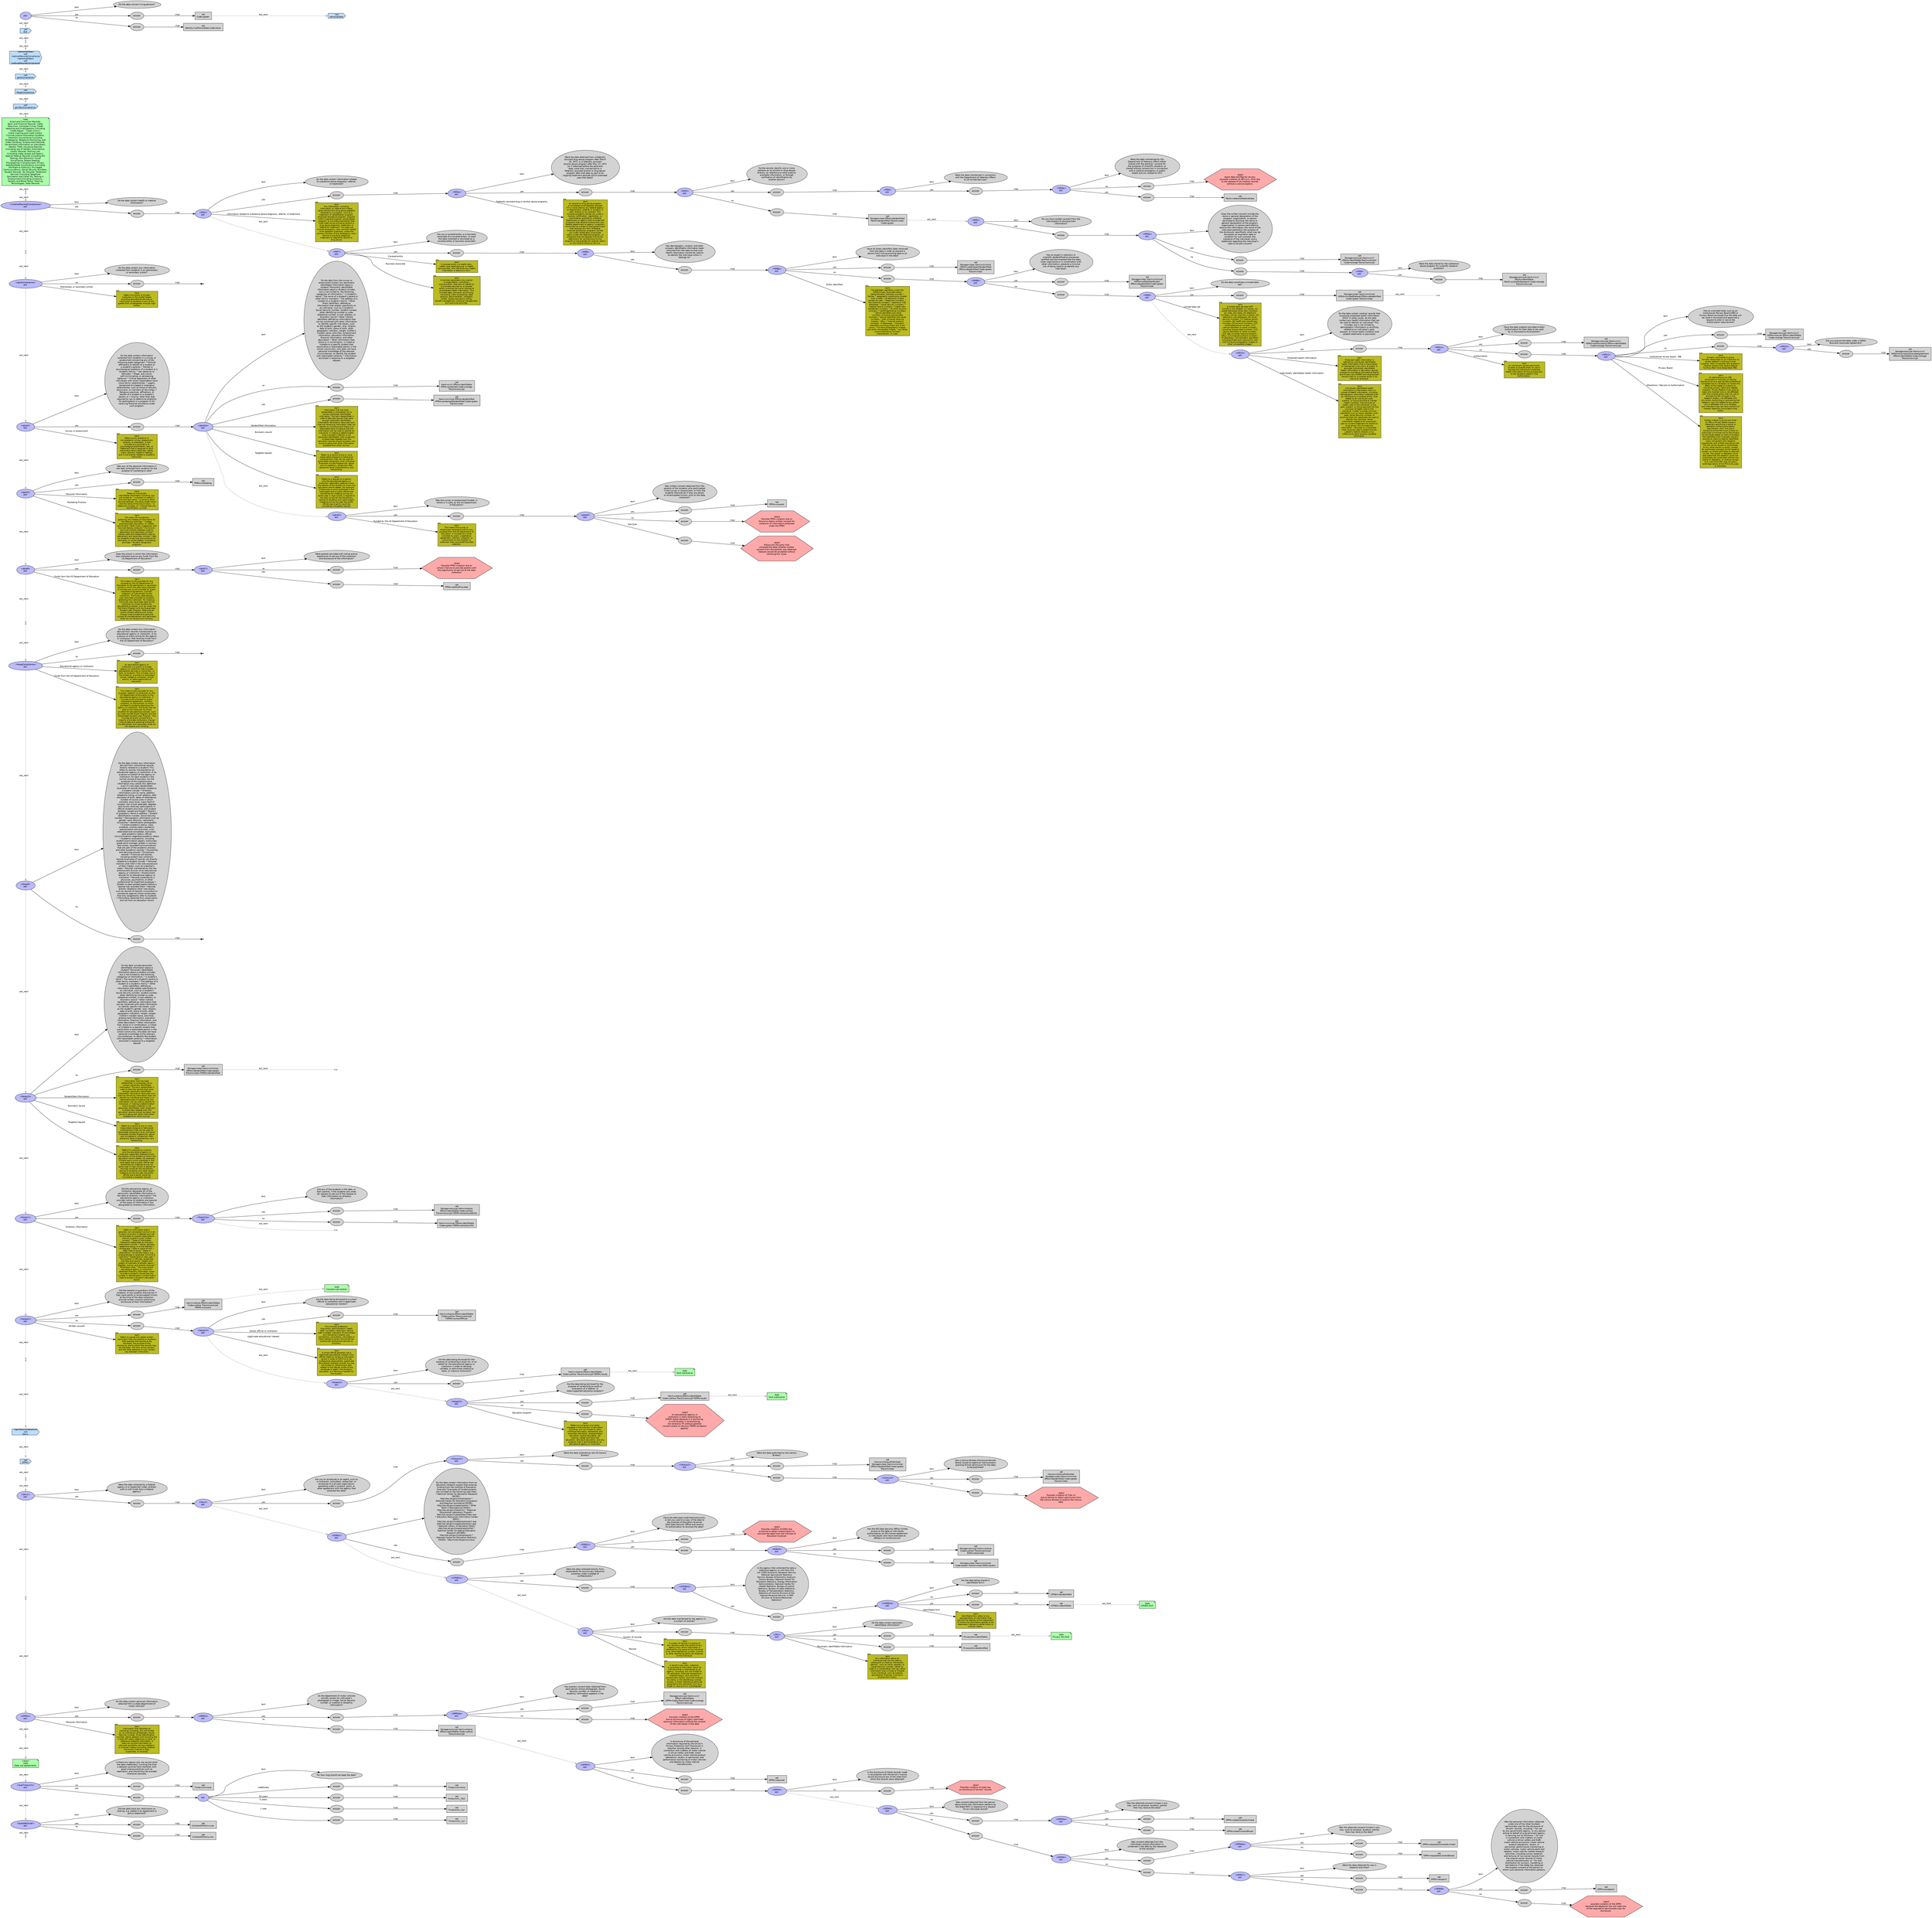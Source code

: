 digraph ParsedChart {
edge [fontname="Helvetica" fontsize="10"]
node [fillcolor="lightgray" style="filled" fontname="Helvetica" fontsize="10"]
rankdir=LR
_DLR_1[ fillcolor="#BBBBFF" label="ask " ]
_DLR_2[ label="Do the data concern living persons? " ]
_DLR_3[ label="answer " ]
_DLR_4[ shape="box" label="set\nCode=green " ]
_DLR_5[ fillcolor="#BBDDFF" shape="cds" label="call\npersonalData " ]
_DLR_6[ label="answer " ]
_DLR_7[ shape="box" label="set\nIdentity=noPersonData Code=blue " ]
_DLR_8[ fillcolor="#BBDDFF" shape="cds" label="call\ndua " ]
_DLR_9[ shape="point" label="end " ]
personalData[ fillcolor="#BBDDFF" shape="cds" label=">personalData<\ncall\nmedicalRecordsCompliance\n>personalData<\ncall\nmedicalRecordsCompliance " ]
_DLR_10[ fillcolor="#BBDDFF" shape="cds" label="call\nppraCompliance " ]
_DLR_11[ fillcolor="#BBDDFF" shape="cds" label="call\nferpaCompliance " ]
_DLR_12[ fillcolor="#BBDDFF" shape="cds" label="call\ngovRecsCompliance " ]
_DLR_13[ fillcolor="#AAFFAA" shape="note" label="todo\nArrest and Conviction Records, \nBank and Financial Records, Cable \nTelevision, Computer Crime, Credit \nreporting and Investigations [including \n'Credit Repair', 'Credit Clinics', \nCheck-Cashing and Credit Cards], \nCriminal Justice Information Systems, \nElectronic Surveillance [including \nWiretapping, Telephone Monitoring, and \nVideo Cameras], Employment Records, \nGovernment Information on Individuals, \nIdentity Theft, Insurance Records \n[including use of Genetic Information], \nLibrary Records, Mailing Lists \n[including Video rentals and Spam], \nSpecial Medical Records [including HIV \nTesting], Non-Electronic Visual \nSurveillance. Breast-Feeding, \nPolygraphing in Employment, Privacy \nStatutes/State Constitutions [including \nthe Right to Publicity], Privileged \nCommunications, Social Security Numbers, \nStudent Records, Tax Records, Telephone \nServices [including Telephone \nSolicitation and Caller ID], Testing in \nEmployment [including Urinalysis, \nGenetic and Blood Tests], Tracking \nTechnologies, Voter Records " ]
_DLR_14[ shape="point" label="end " ]
medicalRecordsCompliance[ fillcolor="#BBBBFF" label=">medicalRecordsCompliance<\nask " ]
_DLR_15[ label="Do the data contain health or medical \ninformation? " ]
_DLR_16[ label="answer " ]
MR2[ fillcolor="#BBBBFF" label=">MR2<\nask " ]
_DLR_17[ label="Do the data contain information related \nto substance abuse diagnosis, referral, \nor treatment? " ]
_DLR_18[ label="answer " ]
MR2a[ fillcolor="#BBBBFF" label=">MR2a<\nask " ]
_DLR_19[ label="Were the data obtained from a federally \nassisted drug abuse program after March \n20, 1972, or a federally assisted \nalcohol abuse program after May 13, 1974 \n[or if obtained before the pertinent \ndate, were they maintained by a \nfederally assisted alcohol or drug abuse \nprogram after that date as part of an \nongoing treatment episode which extended \npast that date]? " ]
_DLR_20[ label="answer " ]
MR3[ fillcolor="#BBBBFF" label=">MR3<\nask " ]
_DLR_21[ label="Do the records identify one or more \npatients as an alcohol or drug abuser \ndirectly, by reference to other publicly \navailable information, or through \nverification of identification by \nanother person? " ]
_DLR_22[ label="answer " ]
MR4[ fillcolor="#BBBBFF" label=">MR4<\nask " ]
_DLR_23[ label="Were the data maintained in connection \nwith the Department of Veterans Affairs \nor US Armed Services? " ]
_DLR_24[ label="answer " ]
MR4a[ fillcolor="#BBBBFF" label=">MR4a<\nask " ]
_DLR_25[ label="Were the data maintained by the \nDepartment of Veterans Affairs either \nshared with the patients' consent for \nthe purposes of scientific research, or \nshared without consent but in connection \nwith a medical emergency or public \nhealth activity related to HIV? " ]
_DLR_26[ label="answer " ]
_DLR_27[ fillcolor="#FFAAAA" shape="hexagon" label="reject\nreject data and flag for review; \npossible violation of 38 U.S.C. 4132 due \nto the release of VA medical records \nwithout a valid exception. " ]
_DLR_28[ label="answer " ]
_DLR_29[ shape="box" label="set\nPart2=veteransMedicalData " ]
_DLR_30[ label="answer " ]
_DLR_31[ shape="box" label="set\nStorage=clear Effort=deidentified \nPart2=deidentified Transit=clear \nCode=green " ]
MR5[ fillcolor="#BBBBFF" label=">MR5<\nask " ]
_DLR_32[ label="Do you have written consent from the \nindividual[s] to disclose their \ninformation? " ]
_DLR_33[ label="answer " ]
MR5a[ fillcolor="#BBBBFF" label=">MR5a<\nask " ]
_DLR_34[ label="Does the written consent include the \nname or general designation of the \nprogram, organization, or person \npermitted to disclose; the name or \ngeneral designation of the program, \norganization, or person permitted to \nreceive the information; the name of the \nindividual patient[s]; the purpose of \nthe disclosure; specifically what may be \ndisclosed; an expiration date or \ncondition for such consent; the \nsignature of the individual; and a \nstatement regarding the individual's \nright to revoke consent? " ]
_DLR_35[ label="answer " ]
_DLR_36[ shape="box" label="set\nStorage=encrypt Harm=civil \nEffort=identifiable Part2=consent \nCode=orange Transit=encrypt " ]
_DLR_37[ label="answer " ]
MR6[ fillcolor="#BBBBFF" label=">MR6<\nask " ]
_DLR_38[ label="Were the data shared by the substance \nabuse program for scientific research \npurposes? " ]
_DLR_39[ label="answer " ]
_DLR_40[ shape="box" label="set\nStorage=encrypt Harm=civil \nEffort=identifiable \nPart2=scientificResearch Code=orange \nTransit=encrypt " ]
_DLR_41[ fillcolor="#BBBB22" shape="tab" fontsize="9" label="term\nAn alcohol or drug abuse program \nis considered to be federally assisted \nif it is conducted by any federal agency \nor department, whether in whole or in \npart, directly or by contract. This \nincludes programs carried out under a \nlicense, certification, registration, or \nauthorization granted by a federal \ndepartment or agency. Also included are \nprograms that receive funding from any \nfederal department or agency, programs \nconducted by a state or local government \nthat receives any form of federal \nfinancial assistance, programs carried \nout under certification of provider \nstatus under the Medicare program, or \nprograms that are allowed income tax \ndeductions for contributions to the \nprogram or are granted tax exempt status \nby the Internal Revenue Service. " ]
_DLR_42[ fillcolor="#BBBB22" shape="tab" fontsize="9" label="term\nAny information, including \ninformation on referral and intake, \nabout alcohol and drug abuse patients \nobtained by a program, such as a \ntreatment or rehabilitation program, \nemployee assistance program, program \nwithin a general hospital, school-based \nprogram, or a private practitioner that \nholds itself out as providing alcohol or \ndrug abuse diagnosis, treatment, or \nreferral for treatment. This does not \ninclude emergency room services related \nto an apparent overdose, unless the \nprimary function of this emergency room \nservice is providing diagnosis, \ntreatment or referral for alcohol or \ndrug abuse. " ]
MR7[ fillcolor="#BBBBFF" label=">MR7<\nask " ]
_DLR_43[ label="Are you a covered entity or a business \nassociate of a covered entity, or were \nthe data collected or disclosed by a \ncovered entity or business associate? " ]
_DLR_44[ label="answer " ]
MR8[ fillcolor="#BBBBFF" label=">MR8<\nask " ]
_DLR_45[ label="Has demographic, contact, and other \nuniquely identifiable information been \nremoved from the data so that such \nhealth information cannot be used to \nre-identify the individual whom it \nbelongs to? " ]
_DLR_46[ label="answer " ]
MR8a[ fillcolor="#BBBBFF" label=">MR8a<\nask " ]
_DLR_47[ label="Have all direct identifiers been removed \nfrom the data in order to prevent a \nperson from linking existing data to an \nindividual in the data? " ]
_DLR_48[ label="answer " ]
_DLR_49[ shape="box" label="set\nStorage=clear Harm=minimal \nHIPAA=safeHarborDeidentified \nEffort=deidentified Code=green \nTransit=clear " ]
_DLR_50[ label="answer " ]
MR8b[ fillcolor="#BBBBFF" label=">MR8b<\nask " ]
_DLR_51[ label="Has an expert in statistics or \nscientific deidentification processes \ncertified and documented that the data, \nwhen used alone or in combination with \nother information, presents a minimal \nrisk of being used to re-identify any \nindividual? " ]
_DLR_52[ label="answer " ]
_DLR_53[ shape="box" label="set\nStorage=clear Harm=minimal \nHIPAA=safeHarborExpert \nEffort=deidentified Code=green \nTransit=clear " ]
_DLR_54[ label="answer " ]
MR9[ fillcolor="#BBBBFF" label=">MR9<\nask " ]
_DLR_55[ label="Do the data constitute a limited data \nset? " ]
_DLR_56[ label="answer " ]
_DLR_57[ shape="box" label="set\nStorage=clear Harm=minimal \nHIPAA=limitedDataset Effort=deidentified \nCode=green Transit=clear " ]
_DLR_58[ shape="point" label="end " ]
_DLR_59[ fillcolor="#BBBB22" shape="tab" fontsize="9" label="term\nA limited data set does NOT \ninclude in the dataset: [1] names, [2] \npostal addresses other than city/town, \nzip code, and state, [3] telephone \nnumbers, [4] fax machine numbers, [5] \nelectronic mail addresses, [6] social \nsecurity numbers, [7] medical record \nnumbers, [8] health plan beneficiary \nnumbers, [9] account numbers, [10] \ncertificate/license numbers, [11] \nvehicle identifiers or serial numbers, \nincluding license plate numbers, [12] \ndevice identifiers or serial numbers, \n[13] web universal resource locators - \nURLs, [14] internet protocol numbers - \nIP addresses, [15] biometric identifiers \nincluding finger and voice prints, and \n[16] full face photographic images or \nother comparable images. " ]
MR10[ fillcolor="#BBBBFF" label=">MR10<\nask " ]
_DLR_60[ label="Do the data contain medical records that \nconstitute protected health information \n[PHI]? In other words, do the data \ncontain any health information that can \nbe used to identify an individual? This \nincludes, but is not limited to, \ndemographic information or anything \nrelated to an individual's past, \npresent, or future health condition and \nrelated treatments or payments. " ]
_DLR_61[ label="answer " ]
MR11[ fillcolor="#BBBBFF" label=">MR11<\nask " ]
_DLR_62[ label="Have the data subjects provided written \nAuthorization for their data to be used \nby or disclosed to third-parties? " ]
_DLR_63[ label="answer " ]
_DLR_64[ shape="box" label="set\nStorage=encrypt Harm=civil \nHIPAA=authorization Effort=identifiable \nCode=orange Transit=encrypt " ]
_DLR_65[ label="answer " ]
MR12[ fillcolor="#BBBBFF" label=">MR12<\nask " ]
_DLR_66[ label="Has an oversight body such as an \nInstitutional Review Board [IRB] or \nPrivacy Board reviewed how the data will \nbe used or disclosed and approved a \nrequest to alter or waive the \nAuthorization requirement? " ]
_DLR_67[ label="answer " ]
_DLR_68[ shape="box" label="set\nStorage=encrypt Harm=civil \nHIPAA=waiver Effort=identifiable \nCode=orange Transit=encrypt " ]
_DLR_69[ label="answer " ]
MR13[ fillcolor="#BBBBFF" label=">MR13<\nask " ]
_DLR_70[ label="Did you acquire the data under a HIPAA \nBusiness Associate Agreement? " ]
_DLR_71[ label="answer " ]
_DLR_72[ shape="box" label="set\nStorage=encrypt Harm=civil \nHIPAA=businessAssociateAgreement \nEffort=identifiable Code=orange \nTransit=encrypt " ]
_DLR_73[ fillcolor="#BBBB22" shape="tab" fontsize="9" label="term\nA board, committee or group \nformally designated by an institution to \nreview research involving human \nsubjects. Most universities and academic \nmedical centers that receive federal \nfunding often have designated IRBs. " ]
_DLR_74[ fillcolor="#BBBB22" shape="tab" fontsize="9" label="term\nAn alternative to an IRB, \ncomprised of members of varying \nbackgrounds and appropriate professional \ncompetencies as necessary to review the \neffect of the research protocol on \nindividual privacy rights and related \ninterests. Privacy Boards must have at \nleast one member who is not affiliated \nwith the covered entity that will use or \ndisclose the PHI involved in the \nresearch project, not affiliated with \nany entity conducting or sponsoring the \nresearch, and not related to any person \nwho is affiliated with such entities, \nand members may not have conflicts of \ninterest regarding the projects they \nreview. " ]
_DLR_75[ fillcolor="#BBBB22" shape="tab" fontsize="9" label="term\nCertain criteria must be met when \nan IRB or Privacy Board issues a \nstatement approving a waiver or \nalteration to the Authorization \nrequirement. First, the use or \ndisclosure of the PHI must involve no \nmore than a minimal risk to the privacy \nof individuals based on plans to protect \nPHI identifiers from improper use and \ndisclosure, plans to destroy identifiers \nwhen convenient with research \nprocedures, and written assurance that \nPHI will not be reused or re-disclosed \nto any other person or entity, except \nfor authorized oversight of the research \nproject, or where permitted or required \nby law. The waiver or alteration must \nalso state that the research could not \npracticably be conducted without the \nwaiver or alteration, or without access \nto or use of the PHI, and include a \nbrief description of the PHI to be used \nor disclosed. " ]
_DLR_76[ fillcolor="#BBBB22" shape="tab" fontsize="9" label="term\nAn individual's signed permission \nto allow a covered entity to use or \ndisclose the individual's protected \nhealth information for the purpose and \nto the recipient stated in the \nAuthorization. " ]
_DLR_77[ fillcolor="#BBBB22" shape="tab" fontsize="9" label="term\nProtected health information is \ndefined as individually identifiable \nhealth information that is transmitted \nor maintained in any form of media. It \nexcludes individually identifiable \nhealth information in education records \ncovered by the Family Educational Rights \nand Privacy Act [FERPA] and employment \nrecords held by a covered entity in its \nrole as an employer. " ]
_DLR_78[ fillcolor="#BBBB22" shape="tab" fontsize="9" label="term\nIndividually identifiable health \ninformation is information that is a \nsubset of health information, including \ndemographic information collected from \nan individual by a covered entity, that \nrelates to an individual's past, \npresent, or future physical or mental \nhealth condition, the provision of \nhealth care to the individual, or the \npast, present, or future payment for the \nprovision of health care to the \nindividual. It often includes common \nidentifiers such as name, address, birth \ndate, Social Security number, or \nanything that can reasonably be used to \nidentify the individual. When \ninformation relates to an individual's \npast or current treatment for alcohol or \ndrug abuse, this includes any \ninformation - recorded or unrecorded - \nthat could be used to determine the \npatient's identity directly or by \nreference to other publicly available \ninformation. " ]
_DLR_79[ fillcolor="#BBBB22" shape="tab" fontsize="9" label="term\nThe eighteen identifiers under the \nHIPAA Privacy Rule safe harbor \ndeidentification standard include: * \nNames, * geographic subdivisions smaller \nthan a state, * all elements of date \nexcept for year, * telephone numbers, * \nfax machine numbers, * electronic mail \naddresses, * social security numbers, * \nmedical record numbers, * health plan \nbeneficiary numbers, * all other account \nnumbers, * certificate/license numbers, \n* vehicle identifiers and serial \nnumbers, including license plate \nnumbers, * device identifiers and serial \nnumbers, * web universal resource \nlocators - URLs, * internet protocol \nnumbers - IP addresses, * biometric \nidentifiers including finger and voice \nprints, * full face photographic images \nand other comparable images, * any other \nunique identifying number, \ncharacteristic, or code. " ]
_DLR_80[ fillcolor="#BBBB22" shape="tab" fontsize="9" label="term\nA covered entity is a health plan, \nhealth care clearinghouse, or health \ncare provider, who transmits any health \ninformation in electronic form. " ]
_DLR_81[ fillcolor="#BBBB22" shape="tab" fontsize="9" label="term\nA business associate is any person \nor organization, including a \nsubcontractor, that acts on behalf of, \nor provides services to, a covered \nentity involving the use or disclosure \nof protected health information. This \nincludes legal, actuarial, accounting, \nconsulting, claim processing, data \nanalysis, administration, utilization \nreview, quality assurance, billing, \nbenefit management, practice management, \nand re-pricing activities. " ]
_DLR_82[ shape="point" label="end " ]
ppraCompliance[ fillcolor="#BBBBFF" label=">ppraCompliance<\nask " ]
_DLR_83[ label="Do the data contain any information \ncollected from students in an elementary \nor secondary school? " ]
_DLR_84[ label="answer " ]
_DLR_85[ shape="point" label="end " ]
_DLR_86[ fillcolor="#BBBB22" shape="tab" fontsize="9" label="term\nRefers to a public or private \ninstitution in the United States \nproviding educational services or \ninstruction to students in any of the \ngrades from kindergarten through high \nschool. " ]
ppra2[ fillcolor="#BBBBFF" label=">ppra2<\nask " ]
_DLR_87[ label="Do the data contain information \ncollected from students in a survey or \nassessment concerning any of the \nfollowing eight categories? * Political \naffiliations or beliefs of a student or \na student’s parents; * Mental or \npsychological problems of a student or a \nstudent’s family; * Sex behavior or \nattitudes; * Illegal, anti-social, \nself-incriminating, or demeaning \nbehavior; * Critical appraisals of other \nindividuals with whom respondents have \nclose family relationships; * Legally \nrecognized privileged or analogous \nrelationships, such as those of lawyers, \nphysicians, or members of the clergy; * \nReligious practices, affiliations, or \nbeliefs of a student or a student’s \nparent; or * Income, other than that \nrequired by law to determine eligibility \nfor participation in a program or for \nreceiving financial assistance under \nsuch program. " ]
_DLR_88[ label="answer " ]
ppra2a[ fillcolor="#BBBBFF" label=">ppra2a<\nask " ]
_DLR_89[ label="Do the data from the survey or \nassessment contain any personally \nidentifiable information about a \nstudent? Personally identifiable \ninformation about a student includes, \nbut is not limited to, the following \ncategories of information: * A student’s \nname * The name of a student’s parent or \nother family members * The address of a \nstudent or a student’s family * Other \ndirect identifiers, defined as \ninformation that relates specifically to \nan individual, such as a student’s \nSocial Security number, student number, \nother identifying number or code, \ntelephone number, e-mail address, or \nbiometric record * Other indirect \nidentifiers defined as information that \ncan be combined with other information \nto identify specific individuals, such \nas the student’s gender, race, religion, \ndate of birth, place of birth, other \ngeographic indicator, weight, mother’s \nmaiden name, activities, employment \ninformation, education information, \nfinancial information, and other \ndescriptors * Other information that, \nalone or in combination, is linked or \nlinkable to a specific student that \nwould allow a reasonable person in the \nschool community, who does not have \npersonal knowledge of the relevant \ncircumstances, to identify the student \nwith reasonable certainty * Information \ndisclosed in response to a targeted \nrequest " ]
_DLR_90[ label="answer " ]
_DLR_91[ shape="box" label="set\nHarm=civil Effort=identifiable \nPPRA=protected Code=orange \nTransit=encrypt " ]
_DLR_92[ label="answer " ]
_DLR_93[ shape="box" label="set\nHarm=minimal Effort=deidentified \nPPRA=protectedDeidentified Code=green \nTransit=clear " ]
_DLR_94[ fillcolor="#BBBB22" shape="tab" fontsize="9" label="term\nInformation that has been \ndeidentified is considered not to \ncontain personally identifiable \ninformation. The term deidentified is \nused to describe records that have \nenough personally identifiable \ninformation removed or obscured such \nthat the remaining information does not \nidentify an individual and there is no \nreasonable basis to believe that the \ninformation can be used to identify an \nindividual. In making a determination \nthat a student’s identity is not \npersonally identifiable, both single and \nmultiple data releases from the \neducation records should be taken into \naccount along with other information \navailable from other sources. " ]
_DLR_95[ fillcolor="#BBBB22" shape="tab" fontsize="9" label="term\nRefers to a record of one or more \nmeasurable biological or behavioral \ncharacteristics that can be used for \nautomated recognition of an individual. \nExamples include fingerprints; retina \nand iris patterns; voiceprints; DNA \nsequence; facial characteristics; and \nhandwriting. " ]
_DLR_96[ fillcolor="#BBBB22" shape="tab" fontsize="9" label="term\nRefers to a request by a person \nwho the educational agency or \ninstitution reasonably believes knows \nthe identity of the student to whom the \neducation record relates. For example, \nif there was a rumor published in the \nlocal paper that a public official was \ndisciplined for cheating during his \nsenior year in high school, a request to \nthe high school for the disciplinary \nrecords of students who were caught \ncheating during the year the public \nofficial was a senior would be \nconsidered a targeted request. " ]
ppra3[ fillcolor="#BBBBFF" label=">ppra3<\nask " ]
_DLR_97[ label="Was the survey or assessment funded, in \nwhole or in part, by the US Department \nof Education? " ]
_DLR_98[ label="answer " ]
ppra4[ fillcolor="#BBBBFF" label=">ppra4<\nask " ]
_DLR_99[ label="Was written consent obtained from the \nparents of the students who participated \nin the survey or assessment, or from the \nstudents themselves if they are adults \nor emancipated minors, prior to the data \ncollection? " ]
_DLR_100[ label="answer " ]
_DLR_101[ shape="box" label="set\nPPRA=consent " ]
_DLR_102[ label="answer " ]
_DLR_103[ fillcolor="#FFAAAA" shape="hexagon" label="reject\nPossible PPRA violation due to \nfailure to obtain written consent for \ncollection of information protected \nunder the PPRA " ]
_DLR_104[ label="answer " ]
_DLR_105[ fillcolor="#FFAAAA" shape="hexagon" label="reject\nPlease ask the party that \ncollected the data whether written \nconsent from the parents was obtained. \nDataset cannot be accepted without \nclarifying this issue. " ]
_DLR_106[ fillcolor="#BBBB22" shape="tab" fontsize="9" label="term\nThis means the survey or \nassessment received funds for any \npurpose from the US Department of \nEducation. It includes any funds \nprovided by grant, cooperative \nagreement, contract, subgrant, or \nsubcontract to the program or \ninstitution that conducted the data \ncollection. " ]
_DLR_107[ fillcolor="#BBBB22" shape="tab" fontsize="9" label="term\nRefers to any academic or \nnon-academic survey, assessment, \nanalysis, or evaluation. It also \nincludes any psychiatric or \npsychological examination, test, or \ntreatment that is designed to elicit \ninformation about attitudes, habits, \ntraits, opinions, beliefs or feelings \nand is not directly related to academic \ninstruction. " ]
ppra5[ fillcolor="#BBBBFF" label=">ppra5<\nask " ]
_DLR_108[ label="Was any of the personal information in \nthe data collected from students for the \npurpose of marketing or sale? " ]
_DLR_109[ label="answer " ]
_DLR_110[ shape="box" label="set\nPPRA=marketing " ]
_DLR_111[ fillcolor="#BBBB22" shape="tab" fontsize="9" label="term\nRefers to individually \nidentifiable information including, but \nnot limited to: * a student or parent’s \nfirst and last name, * a home or other \nphysical address, including street name \nand the name of the city or town, * a \ntelephone number, or * a Social Security \nidentification number. " ]
_DLR_112[ fillcolor="#BBBB22" shape="tab" fontsize="9" label="term\nThis does not include the \ngathering and release of information for \nthe following activities: * College, \npost-secondary education, or military \nrecruitment * Book clubs, magazines, and \nlow-cost literacy products * Curriculum \nand instructional materials used by \nelementary and secondary schools * \nCertain tests and assessments used by \nelementary and secondary schools * Sale \nby students of services and products for \neducation or school-related, fundraising \nactivities * Student recognition \nprograms " ]
ppra6[ fillcolor="#BBBBFF" label=">ppra6<\nask " ]
_DLR_113[ label="Does the school in which the information \nwas collected receive any funds from the \nUS Department of Education? " ]
_DLR_114[ label="answer " ]
ppra7[ fillcolor="#BBBBFF" label=">ppra7<\nask " ]
_DLR_115[ label="Were parents provided with notice and an \nopportunity to opt out of the collection \nand disclosure of the information? " ]
_DLR_116[ label="answer " ]
_DLR_117[ fillcolor="#FFAAAA" shape="hexagon" label="reject\nPossible PPRA violation due to \nschool’s failure to provide parents with \nthe opportunity to opt out of the data \ncollection " ]
_DLR_118[ label="answer " ]
_DLR_119[ shape="box" label="set\nPPRA=optOutProvided " ]
_DLR_120[ fillcolor="#BBBB22" shape="tab" fontsize="9" label="term\nThis means funds provided for any \npurpose by the US Department of \nEducation to the elementary or secondary \nschool in which the data were collected. \nIt includes any funds provided by grant, \ncooperative agreement, contract, \nsubgrant, or subcontract to the \ninstitution. The funds, alternatively, \nmay have been provided to students \nattending the institution. For instance, \nthe funds may have been paid to the \ninstitution by those students for \neducational purposes, such as under the \nPell Grant Program and the Guaranteed \nStudent Loan Program. Note that all \npublic schools receive such funds, \nthough most private and parochial \nschools at the elementary and secondary \nlevels do not receive such funding. " ]
_DLR_121[ shape="point" label="end " ]
ferpaCompliance[ fillcolor="#BBBBFF" label=">ferpaCompliance<\nask " ]
_DLR_122[ label="Do the data contain any information \nderived from records maintained by an \neducational agency or institution, or by \na person or entity acting for the agency \nor institution, that receives funds from \nthe US Department of Education? " ]
_DLR_123[ label="answer " ]
_DLR_124[ shape="point" label="end " ]
_DLR_125[ fillcolor="#BBBB22" shape="tab" fontsize="9" label="term\nAn educational agency or \ninstitution is a public or private \nagency or institution that provides \neducational services or instruction, or \nboth, to students. This includes, but is \nnot limited to, a primary or secondary \nschool, college or university, school \ndistrict, or state department of \neducation. " ]
_DLR_126[ fillcolor="#BBBB22" shape="tab" fontsize="9" label="term\nThis means funds provided for any \npurpose, research or otherwise, by the \nUS Department of Education to the \neducational agency or institution. It \nincludes funds provided by grant, \ncooperative agreement, contract, \nsubgrant, or subcontract; or funds \nprovided to students attending the \nagency or institution. The funds may be \npaid to the institution by those \nstudents for educational purposes, such \nas under the Pell Grant Program and the \nGuaranteed Student Loan Program. This \nincludes all public schools and a \nmajority of private institutions, though \nmost private and parochial schools at \nthe elementary and secondary levels do \nnot receive such funding. " ]
ferpa9[ fillcolor="#BBBBFF" label=">ferpa9<\nask " ]
_DLR_127[ label="Do the data contain any information \nderived from institutional records \ndirectly related to a student? This \nrefers to records maintained by an \neducational agency or institution, or by \na person on behalf of the agency or \ninstitution, for each student in the \nnormal course of business. For the \npurposes of this questionnaire, \ninformation may satisfy this definition \neven if it has been deidentified. \nExamples of records directly related to \na student include: * Directory \ninformation such as name, address, \ntelephone listing, e-mail address, date \nand place of birth, dates of attendance, \nnumber of course units in which \nenrolled, class level, major field of \nstudent, last school attended, degrees \nand honors received, participation in \nofficial student activities, and student \nathletes’ weight and height * Parent’s \nor guardian’s name or address * Student \nidentification number, Social Security \nnumber * Demographic information such as \ngender, race, ethnicity, nationality, \ncitizenship * Identification photographs \n* Current academic status, class \nschedule, courses taken, academic \nspecialization and activities, units \nattempted and completed, instructors, \npast academic status, official \ncommunications regarding academic status \n* Academic evaluations, including \nstudent examination papers, transcripts, \ngrade point average, grades in courses, \ntest scores, recorded communications \nthat are part of the academic process, \nand other academic records * Counseling \nand advising records * Disciplinary \nrecords * Financial aid records, \nincluding student loan collection \nrecords Examples of records not directly \nrelated to a student include: * Personal \nmemory aids held in the sole possession \nof their creator, such as a teacher’s \nnotes * Records maintained by the law \nenforcement division of an educational \nagency or institution * Employment \nrecords for an educational agency or \ninstitution * Records produced by a \nphysician, psychiatrist, or other \nprofessional for treatment purposes * \nGrades on peer-graded papers before a \nteacher has recorded them * Records \ndirectly related to other individuals, \nsuch as records of teacher misconduct or \ncomplaints against school employees, \nthat only tangentially refer to students \n* Information obtained from observation \nand not from an education record " ]
_DLR_128[ label="answer " ]
_DLR_129[ shape="point" label="end " ]
ferpa10[ fillcolor="#BBBBFF" label=">ferpa10<\nask " ]
_DLR_130[ label="Do the data include personally \nidentifiable information about a \nstudent? Personally identifiable \ninformation about a student includes, \nbut is not limited to, the following \ncategories of information: * A student’s \nname * The name of a student’s parent or \nother family members * The address of a \nstudent or a student’s family * Other \ndirect identifiers, defined as \ninformation that relates specifically to \nan individual, such as a student’s \nSocial Security number, student number, \nother identifying number or code, \ntelephone number, e-mail address, or \nbiometric record * Other indirect \nidentifiers, defined as information that \ncan be combined with other information \nto identify specific individuals, such \nas the student’s gender, race, religion, \ndate of birth, place of birth, other \ngeographic indicators, height, weight, \nmother’s maiden name, activities, \nemployment information, education \ninformation, financial information, and \nother descriptors * Other information \nthat, alone or in combination, is linked \nor linkable to a specific student that \nwould allow a reasonable person in the \nschool community, who does not have \npersonal knowledge of the relevant \ncircumstances, to identify the student \nwith reasonable certainty * Information \ndisclosed in response to a targeted \nrequest " ]
_DLR_131[ label="answer " ]
_DLR_132[ shape="box" label="set\nStorage=clear Harm=minimal \nEffort=deidentified Code=green \nTransit=clear FERPA=deidentified " ]
_DLR_133[ shape="point" label="end " ]
_DLR_134[ fillcolor="#BBBB22" shape="tab" fontsize="9" label="term\nInformation that has been \ndeidentified is considered not to \ncontain personally identifiable \ninformation. The term deidentified is \nused to describe records that have \nenough personally identifiable \ninformation removed or obscured such \nthat the remaining information does not \nidentify an individual and there is no \nreasonable basis to believe that the \ninformation can be used to identify an \nindividual. In making a determination \nthat a student’s identity is not \npersonally identifiable, both single and \nmultiple data releases from the \neducation records should be taken into \naccount along with other information \navailable from other sources. " ]
_DLR_135[ fillcolor="#BBBB22" shape="tab" fontsize="9" label="term\nRefers to a record of one or more \nmeasurable biological or behavioral \ncharacteristics that can be used for \nautomated recognition of an individual. \nExamples include fingerprints; retina \nand iris patterns; voiceprints; DNA \nsequence; facial characteristics; and \nhandwriting. " ]
_DLR_136[ fillcolor="#BBBB22" shape="tab" fontsize="9" label="term\nRefers to a request by a person \nwho the educational agency or \ninstitution reasonably believes knows \nthe identity of the student to whom the \neducation record relates. For example, \nif there was a rumor published in the \nlocal paper that a public official was \ndisciplined for cheating during his \nsenior year in high school, a request to \nthe high school for the disciplinary \nrecords of students who were caught \ncheating during the year the public \nofficial was a senior would be \nconsidered a targeted request. " ]
ferpa11[ fillcolor="#BBBBFF" label=">ferpa11<\nask " ]
_DLR_137[ label="Did the educational agency or \ninstitution designate all of the \npersonally identifiable information in \nthe data as directory information? The \neducational agency or institution \nprovides notice to students and parents \nof the types of information it has \ndesignated as directory information. " ]
_DLR_138[ label="answer " ]
ferpa11a[ fillcolor="#BBBBFF" label=">ferpa11a<\nask " ]
_DLR_139[ label="Did any of the students in the data, or \ntheir parents, if the students are under \n18, request to opt out of the release of \ntheir information as directory \ninformation? " ]
_DLR_140[ label="answer " ]
_DLR_141[ shape="box" label="set\nStorage=encrypt Harm=shame \nEffort=identifiable Code=yellow \nTransit=encrypt FERPA=directoryOptOut " ]
_DLR_142[ label="answer " ]
_DLR_143[ shape="box" label="set\nHarm=minimal Effort=identifiable \nCode=green FERPA=directoryInfo " ]
_DLR_144[ shape="point" label="end " ]
_DLR_145[ fillcolor="#BBBB22" shape="tab" fontsize="9" label="term\nRefers to information that is \ngenerally not considered harmful or an \ninvasion of privacy if released and can \nbe disclosed to outside organizations \nwithout a parent's prior written \nconsent. * Types of information \nfrequently designated as directory \ninformation include: * Name, address, \ntelephone listing, or e-mail address * \nPhotograph * Date or place of birth * \nMajor field of study * Dates of \nattendance * Enrollment status, e.g., \nundergraduate or graduate, full-time or \npart-time * Grade level or class year * \nParticipation in officially recognized \nactivities and sports * Height and \nweight of members of athletic teams * \nDegrees, honors, and awards received * \nPublication titles * The most recent \neducational agency or institution \nattended Directory information never \nincludes a student’s Social Security \nnumber or identification number that is \nused to access a student’s education \nrecord. " ]
ferpa12[ fillcolor="#BBBBFF" label=">ferpa12<\nask " ]
_DLR_146[ label="Did the parents or guardians of the \nstudents, or the students themselves if \nthey were adults or emancipated minors \nat the time of the data collection, \nprovide written consent authorizing \ndisclosure of their information? " ]
_DLR_147[ label="answer " ]
_DLR_148[ shape="box" label="set\nHarm=shame Effort=identifiable \nCode=yellow Transit=encrypt \nFERPA=consent " ]
_DLR_149[ fillcolor="#AAFFAA" shape="note" label="todo\nConsent sub-routine " ]
_DLR_150[ label="answer " ]
ferpa13[ fillcolor="#BBBBFF" label=">ferpa13<\nask " ]
_DLR_151[ label="Are the data being disclosed to a school \nofficial or contractor with a legitimate \neducational interest? " ]
_DLR_152[ label="answer " ]
_DLR_153[ shape="box" label="set\nHarm=shame Effort=identifiable \nCode=yellow Transit=encrypt \nFERPA=schoolOfficial " ]
_DLR_154[ fillcolor="#BBBB22" shape="tab" fontsize="9" label="term\nThis includes professors; \ninstructors; administrators; health \nstaff; counselors; attorneys; clerical \nstaff; trustees; members of committees \nand disciplinary boards; and \ncontractors, consultants, volunteers or \nother parties to whom the school has \noutsourced institutional services or \nfunctions. " ]
_DLR_155[ fillcolor="#BBBB22" shape="tab" fontsize="9" label="term\nA school official generally has a \nlegitimate educational interest if the \nofficial needs to review an education \nrecord in order to fulfill his or her \nprofessional responsibility. Legitimate \neducational interests include, but are \nnot limited to, performing a task \nrelated to the regular duties of the \nemployee or agent, the student’s \neducation, or a service or benefit for \nthe student. " ]
ferpa14[ fillcolor="#BBBBFF" label=">ferpa14<\nask " ]
_DLR_156[ label="Are the data being disclosed for the \npurpose of conducting a study for, or on \nbehalf of, the educational agency or \ninstitution in order to develop, \nvalidate, or administer predictive \ntests, or improve instruction? " ]
_DLR_157[ label="answer " ]
_DLR_158[ shape="box" label="set\nHarm=shame Effort=identifiable \nCode=yellow Transit=encrypt FERPA=study " ]
_DLR_159[ fillcolor="#AAFFAA" shape="note" label="todo\nDUA subroutine " ]
ferpa15[ fillcolor="#BBBBFF" label=">ferpa15<\nask " ]
_DLR_160[ label="Are the data being disclosed for the \npurpose of conducting an audit or \nevaluation of a federal- or \nstate-supported education program? " ]
_DLR_161[ label="answer " ]
_DLR_162[ shape="box" label="set\nHarm=shame Effort=identifiable \nCode=yellow Transit=encrypt FERPA=audit " ]
_DLR_163[ fillcolor="#AAFFAA" shape="note" label="todo\nDUA subroutine " ]
_DLR_164[ label="answer " ]
_DLR_165[ fillcolor="#FFAAAA" shape="hexagon" label="reject\nAn educational agency or \ninstitution is likely breaching its \nFERPA duties because it is disclosing, \nor a third party is re-disclosing, \nnon-directory PII without parental \nconsent where no obvious FERPA exception \napplies. " ]
_DLR_166[ fillcolor="#BBBB22" shape="tab" fontsize="9" label="term\nRefers to a program principally \nengaged in the provision of education, \nincluding, but not limited to, early \nchildhood education, elementary and \nsecondary education, postsecondary \neducation, special education, job \ntraining, career and technical \neducation, and adult education, and any \nprogram that is administered by an \neducational agency or institution. " ]
_DLR_167[ fillcolor="#BBBB22" shape="tab" fontsize="9" label="term\nRefers to signed and dated written \npermission from the parents or students \nthat specifies the records to be \ndisclosed, the purpose of the \ndisclosure, and to whom the records may \nbe disclosed. The form of the consent \nand the other elements it may contain \nvary between institutions. " ]
_DLR_168[ shape="point" label="end " ]
govRecsCompliance[ fillcolor="#BBDDFF" shape="cds" label=">govRecsCompliance<\ncall\nGov1 " ]
_DLR_169[ fillcolor="#BBDDFF" shape="cds" label="call\nDPPA1 " ]
_DLR_170[ shape="point" label="end " ]
Gov1[ fillcolor="#BBBBFF" label=">Gov1<\nask " ]
_DLR_171[ label="Were the data collected by a federal \nagency or a researcher under contract \nwith or with funds from a federal \nagency? " ]
_DLR_172[ label="answer " ]
Gov2[ fillcolor="#BBBBFF" label=">Gov2<\nask " ]
_DLR_173[ label="Are you an employee or an agent, such as \na contractor, consultant, researcher, or \nemployee of a private organization, \noperating under a contract, grant, or \nother agreement with the agency that \ncollected the data? " ]
_DLR_174[ label="answer " ]
Census1[ fillcolor="#BBBBFF" label=">Census1<\nask " ]
_DLR_175[ label="Were the data collected by the US Census \nBureau? " ]
_DLR_176[ label="answer " ]
Census2[ fillcolor="#BBBBFF" label=">Census2<\nask " ]
_DLR_177[ label="Were the data published by the Census \nBureau? " ]
_DLR_178[ label="answer " ]
_DLR_179[ shape="box" label="set\nCensus=CensusPublished \nStorage=clear Harm=minimal \nEffort=deidentified Code=green \nTransit=clear " ]
_DLR_180[ label="answer " ]
Census3[ fillcolor="#BBBBFF" label=">Census3<\nask " ]
_DLR_181[ label="Has a Census Bureau Disclosure Review \nBoard issued an approval memorandum \ngranting formal permission for the data \nto be published? " ]
_DLR_182[ label="answer " ]
_DLR_183[ shape="box" label="set\nCensus=CensusPublished \nStorage=clear Harm=minimal \nEffort=deidentified Code=green \nTransit=clear " ]
_DLR_184[ label="answer " ]
_DLR_185[ fillcolor="#FFAAAA" shape="hexagon" label="reject\nPossible violation of Title 13 \ndue to failure to obtain permission from \nthe Census Bureau to publish the Census \ndata. " ]
ESRA1[ fillcolor="#BBBBFF" label=">ESRA1<\nask " ]
_DLR_186[ label="Do the data contain information from an \neducation research project that receives \nfunding from the Institute of Education \nSciences? Examples of funded projects \nare included on the following web sites: \n* National Center for Education Research \n[NCER] - \nhttp://ies.ed.gov/ncer/projects/ * \nNational Center for Education Evaluation \nand Regional Assistance [NCEE] - \nhttp://ies.ed.gov/ncee/projects/ * What \nWorks Clearinghouse [WWC] - \nhttp://ies.ed.gov/ncee/wwc/ * Regional \nEducational Laboratory Program - \nhttp://ies.ed.gov/ncee/edlabs/index.asp \n* Education Resources Information Center \n[ERIC] - \nhttp://ies.ed.gov/ncee/projects/eric.asp\nhttp://ies.ed.gov/ncee/projects/eric.asp \n* National Library of Education [NLE] - \nhttp://ies.ed.gov/ncee/projects/nle/ * \nNational Center for Special Education \nResearch [NCSER] - \nhttp://ies.ed.gov/ncser/projects/ * \nNational Center for Education Statistics \n[NCES] - http://nces.ed.gov/surveys/ " ]
_DLR_187[ label="answer " ]
ESRA2[ fillcolor="#BBBBFF" label=">ESRA2<\nask " ]
_DLR_188[ label="Have the data been published previously, \nor did you submit a copy of the data to \nthe Institute of Education Sciences \n[IES] Data Security Office and receive \nits authorization to disclose the data? " ]
_DLR_189[ label="answer " ]
_DLR_190[ fillcolor="#FFAAAA" shape="hexagon" label="reject\nPossible violation of ESRA due \nto failure to obtain authorization to \ndisclose the data from the Institute of \nEducation Sciences " ]
_DLR_191[ label="answer " ]
ESRA3[ fillcolor="#BBBBFF" label=">ESRA3<\nask " ]
_DLR_192[ label="Has the IES Data Security Office limited \naccess to the data to individuals \nauthorized by an IES license agreement \nor individuals who have executed an \naffidavit of nondisclosure? " ]
_DLR_193[ label="answer " ]
_DLR_194[ shape="box" label="set\nStorage=encrypt Harm=shame \nCode=yellow Transit=encrypt \nESRA=restricted " ]
_DLR_195[ label="answer " ]
_DLR_196[ shape="box" label="set\nStorage=clear Harm=minimal \nCode=green Transit=clear ESRA=public " ]
CIPSEA1[ fillcolor="#BBBBFF" label=">CIPSEA1<\nask " ]
_DLR_197[ label="Were the data collected directly from \nrespondents for exclusively statistical \npurposes under a pledge of \nconfidentiality? " ]
_DLR_198[ label="answer " ]
CIPSEA2[ fillcolor="#BBBBFF" label=">CIPSEA2<\nask " ]
_DLR_199[ label="Is the agency that collected the data a \nstatistical agency or unit from this \nlist: USDA Economic Research Service, \nNational Agricultural Statistics \nService, Bureau of Economic Analysis, \nCensus Bureau, National Center for \nEducation Statistics, Energy Information \nAdministration, National Center for \nHealth Statistics, Bureau of Justice \nStatistics, Bureau of Labor Statistics, \nBureau of Transportation Statistics, \nStatistics of Income Division of the \nInternal Revenue Service, or NSF \nDivision of Science Resources \nStatistics? " ]
_DLR_200[ label="answer " ]
CIPSEA3[ fillcolor="#BBBBFF" label=">CIPSEA3<\nask " ]
_DLR_201[ label="Are the data being shared in \nidentifiable form? " ]
_DLR_202[ label="answer " ]
_DLR_203[ shape="box" label="set\nCIPSEA=deidentified " ]
_DLR_204[ label="answer " ]
_DLR_205[ shape="box" label="set\nCIPSEA=identifiable " ]
_DLR_206[ fillcolor="#AAFFAA" shape="note" label="todo\nCIPSEA DUA " ]
_DLR_207[ fillcolor="#BBBB22" shape="tab" fontsize="9" label="term\nIdentifiable form refers to any \nrepresentation of information that \npermits the identity of the respondent \nto whom the information applies to be \nreasonably inferred by either direct or \nindirect means. " ]
PA1[ fillcolor="#BBBBFF" label=">PA1<\nask " ]
_DLR_208[ label="Are the data maintained by the agency in \na system of records? " ]
_DLR_209[ label="answer " ]
PA2[ fillcolor="#BBBBFF" label=">PA2<\nask " ]
_DLR_210[ label="Do the data contain personally \nidentifiable information? " ]
_DLR_211[ label="answer " ]
_DLR_212[ shape="box" label="set\nPrivacyAct=identifiable " ]
_DLR_213[ fillcolor="#AAFFAA" shape="note" label="todo\nPrivacy Act DUA " ]
_DLR_214[ label="answer " ]
_DLR_215[ shape="box" label="set\nPrivacyAct=deidentified " ]
_DLR_216[ fillcolor="#BBBB22" shape="tab" fontsize="9" label="term\nAny information about an \nindividual that can be used to \ndistinguish or trace an individual's \nidentity - such as name, address, or \nSocial Security number - either by \nitself or in combination with any other \ninformation that is linked or linkable \nto an individual, such as medical, \neducational, financial, criminal or \nemployment history. " ]
_DLR_217[ fillcolor="#BBBB22" shape="tab" fontsize="9" label="term\nA system of records is a group of \nany records under the control of any \nagency from which information is \nretrieved by the name of the individual \nor by some identifying number, symbol, \nor other identifying particular assigned \nto the individual. " ]
_DLR_218[ fillcolor="#BBBB22" shape="tab" fontsize="9" label="term\nA record is any item, collection, \nor grouping of information about an \nindividual that is maintained by an \nagency, including, but not limited to, \nhis education, financial transactions, \nmedical history, and criminal or \nemployment history, and that contains \nhis name, or the identifying number, \nsymbol, or other identifying particular \nassigned to the individual, such as a \nfinger or voice print or a photograph. " ]
_DLR_219[ shape="point" label="end " ]
DPPA1[ fillcolor="#BBBBFF" label=">DPPA1<\nask " ]
_DLR_220[ label="Do the data contain personal information \nobtained from a state department of \nmotor vehicles? " ]
_DLR_221[ label="answer " ]
DPPA2[ fillcolor="#BBBBFF" label=">DPPA2<\nask " ]
_DLR_222[ label="Do the department of motor vehicles \nrecords contain an individual's \nphotograph or image, Social Security \nnumber, or medical or disability \ninformation? " ]
_DLR_223[ label="answer " ]
DPPA2a[ fillcolor="#BBBBFF" label=">DPPA2a<\nask " ]
_DLR_224[ label="Has express consent been obtained from \neach person whose photograph, Social \nSecurity number, or medical or \ndisability information appears in the \ndata? " ]
_DLR_225[ label="answer " ]
_DLR_226[ shape="box" label="set\nStorage=encrypt Harm=civil \nEffort=identifiable \nDPPA=highlyRestricted Code=orange \nTransit=encrypt " ]
_DLR_227[ label="answer " ]
_DLR_228[ fillcolor="#FFAAAA" shape="hexagon" label="reject\nPossible violation of the DPPA \ndue to disclosure of highly restricted \npersonal information without the consent \nof the individuals in the data " ]
_DLR_229[ label="answer " ]
_DLR_230[ shape="box" label="set\nStorage=encrypt Harm=shame \nEffort=identifiable Code=yellow \nTransit=encrypt " ]
DPPA3[ fillcolor="#BBBBFF" label=">DPPA3<\nask " ]
_DLR_231[ label="Is disclosure of the personal \ninformation required by the Driver's \nPrivacy Protection Act? Disclosure is \nrequired, among other reasons, in \nconnection with matters of motor vehicle \nor driver safety and theft; motor \nvehicle emissions; motor vehicle product \nalterations, recalls, or advisories; and \nperformance monitoring of motor vehicles \nand dealers by motor vehicle \nmanufacturers. " ]
_DLR_232[ label="answer " ]
_DLR_233[ shape="box" label="set\nDPPA=required " ]
_DLR_234[ label="answer " ]
DPPA4[ fillcolor="#BBBBFF" label=">DPPA4<\nask " ]
_DLR_235[ label="Is the disclosure of these records made \nin accordance with the driver's license \nrecord disclosure law of the state from \nwhich the records were obtained? " ]
_DLR_236[ label="answer " ]
_DLR_237[ fillcolor="#FFAAAA" shape="hexagon" label="reject\nPossible violation of state law \non disclosure of drivers' records " ]
DPPA5[ fillcolor="#BBBBFF" label=">DPPA5<\nask " ]
_DLR_238[ label="Was consent obtained from the person \nabout whom the information pertains by \nthe State DMV in response to a request \nfor an individual record? " ]
_DLR_239[ label="answer " ]
DPPA5a[ fillcolor="#BBBBFF" label=">DPPA5a<\nask " ]
_DLR_240[ label="Was the obtained consent limited in any \nway, such as purpose, duration, parties \nthat may receive the data? " ]
_DLR_241[ label="answer " ]
_DLR_242[ shape="box" label="set\nDPPA=stateConsentLimited " ]
_DLR_243[ label="answer " ]
_DLR_244[ shape="box" label="set\nDPPA=stateConsentBroad " ]
_DLR_245[ label="answer " ]
DPPA6[ fillcolor="#BBBBFF" label=">DPPA6<\nask " ]
_DLR_246[ label="Was consent obtained from the \nindividuals whose information is \ncontained in the data by the requester \nof the records? " ]
_DLR_247[ label="answer " ]
DPPA6a[ fillcolor="#BBBBFF" label=">DPPA6a<\nask " ]
_DLR_248[ label="Was the obtained consent limited in any \nway, such as purpose, duration, parties \nthat may receive the data? " ]
_DLR_249[ label="answer " ]
_DLR_250[ shape="box" label="set\nDPPA=requesterConsentLimited " ]
_DLR_251[ label="answer " ]
_DLR_252[ shape="box" label="set\nDPPA=requesterConsentBroad " ]
_DLR_253[ label="answer " ]
DPPA7[ fillcolor="#BBBBFF" label=">DPPA7<\nask " ]
_DLR_254[ label="Were the data obtained for use in \nresearch activities? " ]
_DLR_255[ label="answer " ]
_DLR_256[ shape="box" label="set\nDPPA=research " ]
_DLR_257[ label="answer " ]
DPPA8[ fillcolor="#BBBBFF" label=">DPPA8<\nask " ]
_DLR_258[ label="Was the personal information obtained \nunder one of the other fourteen \npermissible uses for the disclosure of \ndrivers' records, including: * for use \nby any government agency, or any person \nacting on behalf of a government agency, \nin carrying out its functions; * for use \nin connection with matters of motor \nvehicle or driver safety and theft; \nmotor vehicle emissions; motor vehicle \nproduct alterations, recalls, or \nadvisories; performance monitoring of \nmotor vehicles, motor vehicle parts and \ndealers; motor vehicle market research \nactivities, including survey research; \nand removal of non-owner records from \nthe original owner records of motor \nvehicle manufacturers; or * for bulk \ndistribution for surveys, marketing or \nsolicitations if the State has obtained \nthe express consent of the person to \nwhom such personal information pertains. " ]
_DLR_259[ label="answer " ]
_DLR_260[ shape="box" label="set\nDPPA=exception " ]
_DLR_261[ label="answer " ]
_DLR_262[ fillcolor="#FFAAAA" shape="hexagon" label="reject\npossible violation of the DPPA \nbecause the depositor has not cited one \nof the required or permissible uses for \ndisclosure. " ]
_DLR_263[ fillcolor="#BBBB22" shape="tab" fontsize="9" label="term\nInformation that identifies an \nindividual, including, but not limited \nto, an individual's photograph, Social \nSecurity number, driver identification \nnumber, name, address [not including the \n5-digit ZIP code], telephone number, or \nmedical or disability information. It \ndoes not include information on \nvehicular accidents, driving violations, \nor a driver's status [including whether \nthe driver's license is valid, \nsuspended, or revoked] " ]
_DLR_264[ shape="point" label="end " ]
dua[ fillcolor="#AAFFAA" shape="note" label=">dua<\ntodo\nData use agreements " ]
duaTimeLimit[ fillcolor="#BBBBFF" label=">duaTimeLimit<\nask " ]
_DLR_265[ label="Is there any reason why we cannot store \nthe data indefinitely? Limiting the time \na dataset could be held interferes with \ngood science practices such as \nreplication, and should thus be avoided \nwhenever possible. " ]
_DLR_266[ label="answer " ]
_DLR_267[ shape="box" label="set\nTimeLimit=none " ]
_DLR_268[ label="answer " ]
_DLR_269[ fillcolor="#BBBBFF" label="ask " ]
_DLR_270[ label="For how long should we keep the data? " ]
_DLR_271[ label="answer " ]
_DLR_272[ shape="box" label="set\nTimeLimit=none " ]
_DLR_273[ label="answer " ]
_DLR_274[ shape="box" label="set\nTimeLimit=_50yr " ]
_DLR_275[ label="answer " ]
_DLR_276[ shape="box" label="set\nTimeLimit=_5yr " ]
_DLR_277[ label="answer " ]
_DLR_278[ shape="box" label="set\nTimeLimit=_1yr " ]
duaAdditional[ fillcolor="#BBBBFF" label=">duaAdditional<\nask " ]
_DLR_279[ label="Did the data have any restrictions on \nsharing, e.g. stated in an agreement or \npolicy statement? " ]
_DLR_280[ label="answer " ]
_DLR_281[ shape="box" label="set\nContractOrPolicy=yes " ]
_DLR_282[ label="answer " ]
_DLR_283[ shape="box" label="set\nContractOrPolicy=no " ]
_DLR_284[ shape="point" label="end " ]

_DLR_1 -> _DLR_2[ label="text" ]
_DLR_1 -> _DLR_3[ label="yes" ]
_DLR_3 -> _DLR_4[ label="impl" ]
_DLR_4 -> _DLR_5[ color="#AAAABB" constraint="true" label="ast_next" ]
_DLR_1 -> _DLR_6[ label="no" ]
_DLR_6 -> _DLR_7[ label="impl" ]
_DLR_1 -> _DLR_8[ color="#AAAABB" constraint="false" label="ast_next" ]
_DLR_8 -> _DLR_9[ color="#AAAABB" constraint="false" label="ast_next" ]
_DLR_9 -> personalData[ color="#AAAABB" constraint="false" label="ast_next" ]
personalData -> _DLR_10[ color="#AAAABB" constraint="false" label="ast_next" ]
_DLR_10 -> _DLR_11[ color="#AAAABB" constraint="false" label="ast_next" ]
_DLR_11 -> _DLR_12[ color="#AAAABB" constraint="false" label="ast_next" ]
_DLR_12 -> _DLR_13[ color="#AAAABB" constraint="false" label="ast_next" ]
_DLR_13 -> _DLR_14[ color="#AAAABB" constraint="false" label="ast_next" ]
_DLR_14 -> medicalRecordsCompliance[ color="#AAAABB" constraint="false" label="ast_next" ]
medicalRecordsCompliance -> _DLR_15[ label="text" ]
medicalRecordsCompliance -> _DLR_16[ label="yes" ]
_DLR_16 -> MR2[ label="impl" ]
MR2 -> _DLR_17[ label="text" ]
MR2 -> _DLR_18[ label="yes" ]
_DLR_18 -> MR2a[ label="impl" ]
MR2a -> _DLR_19[ label="text" ]
MR2a -> _DLR_20[ label="yes" ]
_DLR_20 -> MR3[ label="impl" ]
MR3 -> _DLR_21[ label="text" ]
MR3 -> _DLR_22[ label="yes" ]
_DLR_22 -> MR4[ label="impl" ]
MR4 -> _DLR_23[ label="text" ]
MR4 -> _DLR_24[ label="yes" ]
_DLR_24 -> MR4a[ label="impl" ]
MR4a -> _DLR_25[ label="text" ]
MR4a -> _DLR_26[ label="no" ]
_DLR_26 -> _DLR_27[ label="impl" ]
MR4a -> _DLR_28[ label="yes" ]
_DLR_28 -> _DLR_29[ label="impl" ]
MR3 -> _DLR_30[ label="no" ]
_DLR_30 -> _DLR_31[ label="impl" ]
_DLR_31 -> MR5[ color="#AAAABB" constraint="true" label="ast_next" ]
MR5 -> _DLR_32[ label="text" ]
MR5 -> _DLR_33[ label="yes" ]
_DLR_33 -> MR5a[ label="impl" ]
MR5a -> _DLR_34[ label="text" ]
MR5a -> _DLR_35[ label="yes" ]
_DLR_35 -> _DLR_36[ label="impl" ]
MR5a -> _DLR_37[ label="no" ]
_DLR_37 -> MR6[ label="impl" ]
MR6 -> _DLR_38[ label="text" ]
MR6 -> _DLR_39[ label="yes" ]
_DLR_39 -> _DLR_40[ label="impl" ]
MR2a -> _DLR_41[ label="Federally assisted drug or alcohol abuse programs" ]
MR2 -> _DLR_42[ label="Information related to substance abuse diagnosis, referral, or treatment" ]
MR2 -> MR7[ color="#AAAABB" constraint="true" label="ast_next" ]
MR7 -> _DLR_43[ label="text" ]
MR7 -> _DLR_44[ label="yes" ]
_DLR_44 -> MR8[ label="impl" ]
MR8 -> _DLR_45[ label="text" ]
MR8 -> _DLR_46[ label="yes" ]
_DLR_46 -> MR8a[ label="impl" ]
MR8a -> _DLR_47[ label="text" ]
MR8a -> _DLR_48[ label="yes" ]
_DLR_48 -> _DLR_49[ label="impl" ]
MR8a -> _DLR_50[ label="no" ]
_DLR_50 -> MR8b[ label="impl" ]
MR8b -> _DLR_51[ label="text" ]
MR8b -> _DLR_52[ label="yes" ]
_DLR_52 -> _DLR_53[ label="impl" ]
MR8b -> _DLR_54[ label="no" ]
_DLR_54 -> MR9[ label="impl" ]
MR9 -> _DLR_55[ label="text" ]
MR9 -> _DLR_56[ label="yes" ]
_DLR_56 -> _DLR_57[ label="impl" ]
_DLR_57 -> _DLR_58[ color="#AAAABB" constraint="true" label="ast_next" ]
MR9 -> _DLR_59[ label="Limited data set" ]
MR9 -> MR10[ color="#AAAABB" constraint="true" label="ast_next" ]
MR10 -> _DLR_60[ label="text" ]
MR10 -> _DLR_61[ label="yes" ]
_DLR_61 -> MR11[ label="impl" ]
MR11 -> _DLR_62[ label="text" ]
MR11 -> _DLR_63[ label="yes" ]
_DLR_63 -> _DLR_64[ label="impl" ]
MR11 -> _DLR_65[ label="no" ]
_DLR_65 -> MR12[ label="impl" ]
MR12 -> _DLR_66[ label="text" ]
MR12 -> _DLR_67[ label="yes" ]
_DLR_67 -> _DLR_68[ label="impl" ]
MR12 -> _DLR_69[ label="no" ]
_DLR_69 -> MR13[ label="impl" ]
MR13 -> _DLR_70[ label="text" ]
MR13 -> _DLR_71[ label="yes" ]
_DLR_71 -> _DLR_72[ label="impl" ]
MR12 -> _DLR_73[ label="Institutional review board - IRB" ]
MR12 -> _DLR_74[ label="Privacy Board" ]
MR12 -> _DLR_75[ label="Alterations / Waivers to Authorization" ]
MR11 -> _DLR_76[ label="Authorization" ]
MR10 -> _DLR_77[ label="Protected health information" ]
MR10 -> _DLR_78[ label="Individually identifiable health information" ]
MR8a -> _DLR_79[ label="Direct identifiers" ]
MR7 -> _DLR_80[ label="Covered entity" ]
MR7 -> _DLR_81[ label="Business associate" ]
medicalRecordsCompliance -> _DLR_82[ color="#AAAABB" constraint="false" label="ast_next" ]
_DLR_82 -> ppraCompliance[ color="#AAAABB" constraint="false" label="ast_next" ]
ppraCompliance -> _DLR_83[ label="text" ]
ppraCompliance -> _DLR_84[ label="no" ]
_DLR_84 -> _DLR_85[ label="impl" ]
ppraCompliance -> _DLR_86[ label="Elementary or secondary school" ]
ppraCompliance -> ppra2[ color="#AAAABB" constraint="false" label="ast_next" ]
ppra2 -> _DLR_87[ label="text" ]
ppra2 -> _DLR_88[ label="yes" ]
_DLR_88 -> ppra2a[ label="impl" ]
ppra2a -> _DLR_89[ label="text" ]
ppra2a -> _DLR_90[ label="no" ]
_DLR_90 -> _DLR_91[ label="impl" ]
ppra2a -> _DLR_92[ label="yes" ]
_DLR_92 -> _DLR_93[ label="impl" ]
ppra2a -> _DLR_94[ label="Deidentified information" ]
ppra2a -> _DLR_95[ label="Biometric record" ]
ppra2a -> _DLR_96[ label="Targeted request" ]
ppra2a -> ppra3[ color="#AAAABB" constraint="true" label="ast_next" ]
ppra3 -> _DLR_97[ label="text" ]
ppra3 -> _DLR_98[ label="yes" ]
_DLR_98 -> ppra4[ label="impl" ]
ppra4 -> _DLR_99[ label="text" ]
ppra4 -> _DLR_100[ label="yes" ]
_DLR_100 -> _DLR_101[ label="impl" ]
ppra4 -> _DLR_102[ label="no" ]
_DLR_102 -> _DLR_103[ label="impl" ]
ppra4 -> _DLR_104[ label="Not Sure" ]
_DLR_104 -> _DLR_105[ label="impl" ]
ppra3 -> _DLR_106[ label="Funded by the US Department of Education" ]
ppra2 -> _DLR_107[ label="Survey or assessment" ]
ppra2 -> ppra5[ color="#AAAABB" constraint="false" label="ast_next" ]
ppra5 -> _DLR_108[ label="text" ]
ppra5 -> _DLR_109[ label="yes" ]
_DLR_109 -> _DLR_110[ label="impl" ]
ppra5 -> _DLR_111[ label="Personal Information" ]
ppra5 -> _DLR_112[ label="Marketing Purpose" ]
ppra5 -> ppra6[ color="#AAAABB" constraint="false" label="ast_next" ]
ppra6 -> _DLR_113[ label="text" ]
ppra6 -> _DLR_114[ label="yes" ]
_DLR_114 -> ppra7[ label="impl" ]
ppra7 -> _DLR_115[ label="text" ]
ppra7 -> _DLR_116[ label="no" ]
_DLR_116 -> _DLR_117[ label="impl" ]
ppra7 -> _DLR_118[ label="yes" ]
_DLR_118 -> _DLR_119[ label="impl" ]
ppra6 -> _DLR_120[ label="Funds from the US Department of Education" ]
ppra6 -> _DLR_121[ color="#AAAABB" constraint="false" label="ast_next" ]
_DLR_121 -> ferpaCompliance[ color="#AAAABB" constraint="false" label="ast_next" ]
ferpaCompliance -> _DLR_122[ label="text" ]
ferpaCompliance -> _DLR_123[ label="no" ]
_DLR_123 -> _DLR_124[ label="impl" ]
ferpaCompliance -> _DLR_125[ label="Educational agency or institution" ]
ferpaCompliance -> _DLR_126[ label="Funds from the US Department of Education" ]
ferpaCompliance -> ferpa9[ color="#AAAABB" constraint="false" label="ast_next" ]
ferpa9 -> _DLR_127[ label="text" ]
ferpa9 -> _DLR_128[ label="no" ]
_DLR_128 -> _DLR_129[ label="impl" ]
ferpa9 -> ferpa10[ color="#AAAABB" constraint="false" label="ast_next" ]
ferpa10 -> _DLR_130[ label="text" ]
ferpa10 -> _DLR_131[ label="no" ]
_DLR_131 -> _DLR_132[ label="impl" ]
_DLR_132 -> _DLR_133[ color="#AAAABB" constraint="true" label="ast_next" ]
ferpa10 -> _DLR_134[ label="Deidentified information" ]
ferpa10 -> _DLR_135[ label="Biometric record" ]
ferpa10 -> _DLR_136[ label="Targeted request" ]
ferpa10 -> ferpa11[ color="#AAAABB" constraint="false" label="ast_next" ]
ferpa11 -> _DLR_137[ label="text" ]
ferpa11 -> _DLR_138[ label="yes" ]
_DLR_138 -> ferpa11a[ label="impl" ]
ferpa11a -> _DLR_139[ label="text" ]
ferpa11a -> _DLR_140[ label="yes" ]
_DLR_140 -> _DLR_141[ label="impl" ]
ferpa11a -> _DLR_142[ label="no" ]
_DLR_142 -> _DLR_143[ label="impl" ]
ferpa11a -> _DLR_144[ color="#AAAABB" constraint="true" label="ast_next" ]
ferpa11 -> _DLR_145[ label="Directory information" ]
ferpa11 -> ferpa12[ color="#AAAABB" constraint="false" label="ast_next" ]
ferpa12 -> _DLR_146[ label="text" ]
ferpa12 -> _DLR_147[ label="yes" ]
_DLR_147 -> _DLR_148[ label="impl" ]
_DLR_148 -> _DLR_149[ color="#AAAABB" constraint="true" label="ast_next" ]
ferpa12 -> _DLR_150[ label="no" ]
_DLR_150 -> ferpa13[ label="impl" ]
ferpa13 -> _DLR_151[ label="text" ]
ferpa13 -> _DLR_152[ label="yes" ]
_DLR_152 -> _DLR_153[ label="impl" ]
ferpa13 -> _DLR_154[ label="School official or contractor" ]
ferpa13 -> _DLR_155[ label="Legitimate educational interest" ]
ferpa13 -> ferpa14[ color="#AAAABB" constraint="true" label="ast_next" ]
ferpa14 -> _DLR_156[ label="text" ]
ferpa14 -> _DLR_157[ label="yes" ]
_DLR_157 -> _DLR_158[ label="impl" ]
_DLR_158 -> _DLR_159[ color="#AAAABB" constraint="true" label="ast_next" ]
ferpa14 -> ferpa15[ color="#AAAABB" constraint="true" label="ast_next" ]
ferpa15 -> _DLR_160[ label="text" ]
ferpa15 -> _DLR_161[ label="yes" ]
_DLR_161 -> _DLR_162[ label="impl" ]
_DLR_162 -> _DLR_163[ color="#AAAABB" constraint="true" label="ast_next" ]
ferpa15 -> _DLR_164[ label="no" ]
_DLR_164 -> _DLR_165[ label="impl" ]
ferpa15 -> _DLR_166[ label="Education program" ]
ferpa12 -> _DLR_167[ label="Written consent" ]
ferpa12 -> _DLR_168[ color="#AAAABB" constraint="false" label="ast_next" ]
_DLR_168 -> govRecsCompliance[ color="#AAAABB" constraint="false" label="ast_next" ]
govRecsCompliance -> _DLR_169[ color="#AAAABB" constraint="false" label="ast_next" ]
_DLR_169 -> _DLR_170[ color="#AAAABB" constraint="false" label="ast_next" ]
_DLR_170 -> Gov1[ color="#AAAABB" constraint="false" label="ast_next" ]
Gov1 -> _DLR_171[ label="text" ]
Gov1 -> _DLR_172[ label="yes" ]
_DLR_172 -> Gov2[ label="impl" ]
Gov2 -> _DLR_173[ label="text" ]
Gov2 -> _DLR_174[ label="yes" ]
_DLR_174 -> Census1[ label="impl" ]
Census1 -> _DLR_175[ label="text" ]
Census1 -> _DLR_176[ label="yes" ]
_DLR_176 -> Census2[ label="impl" ]
Census2 -> _DLR_177[ label="text" ]
Census2 -> _DLR_178[ label="yes" ]
_DLR_178 -> _DLR_179[ label="impl" ]
Census2 -> _DLR_180[ label="no" ]
_DLR_180 -> Census3[ label="impl" ]
Census3 -> _DLR_181[ label="text" ]
Census3 -> _DLR_182[ label="yes" ]
_DLR_182 -> _DLR_183[ label="impl" ]
Census3 -> _DLR_184[ label="no" ]
_DLR_184 -> _DLR_185[ label="impl" ]
Gov2 -> ESRA1[ color="#AAAABB" constraint="true" label="ast_next" ]
ESRA1 -> _DLR_186[ label="text" ]
ESRA1 -> _DLR_187[ label="yes" ]
_DLR_187 -> ESRA2[ label="impl" ]
ESRA2 -> _DLR_188[ label="text" ]
ESRA2 -> _DLR_189[ label="no" ]
_DLR_189 -> _DLR_190[ label="impl" ]
ESRA2 -> _DLR_191[ label="yes" ]
_DLR_191 -> ESRA3[ label="impl" ]
ESRA3 -> _DLR_192[ label="text" ]
ESRA3 -> _DLR_193[ label="yes" ]
_DLR_193 -> _DLR_194[ label="impl" ]
ESRA3 -> _DLR_195[ label="no" ]
_DLR_195 -> _DLR_196[ label="impl" ]
ESRA1 -> CIPSEA1[ color="#AAAABB" constraint="true" label="ast_next" ]
CIPSEA1 -> _DLR_197[ label="text" ]
CIPSEA1 -> _DLR_198[ label="yes" ]
_DLR_198 -> CIPSEA2[ label="impl" ]
CIPSEA2 -> _DLR_199[ label="text" ]
CIPSEA2 -> _DLR_200[ label="yes" ]
_DLR_200 -> CIPSEA3[ label="impl" ]
CIPSEA3 -> _DLR_201[ label="text" ]
CIPSEA3 -> _DLR_202[ label="no" ]
_DLR_202 -> _DLR_203[ label="impl" ]
CIPSEA3 -> _DLR_204[ label="yes" ]
_DLR_204 -> _DLR_205[ label="impl" ]
_DLR_205 -> _DLR_206[ color="#AAAABB" constraint="true" label="ast_next" ]
CIPSEA3 -> _DLR_207[ label="Identifiable form" ]
CIPSEA1 -> PA1[ color="#AAAABB" constraint="true" label="ast_next" ]
PA1 -> _DLR_208[ label="text" ]
PA1 -> _DLR_209[ label="yes" ]
_DLR_209 -> PA2[ label="impl" ]
PA2 -> _DLR_210[ label="text" ]
PA2 -> _DLR_211[ label="yes" ]
_DLR_211 -> _DLR_212[ label="impl" ]
_DLR_212 -> _DLR_213[ color="#AAAABB" constraint="true" label="ast_next" ]
PA2 -> _DLR_214[ label="no" ]
_DLR_214 -> _DLR_215[ label="impl" ]
PA2 -> _DLR_216[ label="Personally identifiable information" ]
PA1 -> _DLR_217[ label="System of records" ]
PA1 -> _DLR_218[ label="Record" ]
Gov1 -> _DLR_219[ color="#AAAABB" constraint="false" label="ast_next" ]
_DLR_219 -> DPPA1[ color="#AAAABB" constraint="false" label="ast_next" ]
DPPA1 -> _DLR_220[ label="text" ]
DPPA1 -> _DLR_221[ label="yes" ]
_DLR_221 -> DPPA2[ label="impl" ]
DPPA2 -> _DLR_222[ label="text" ]
DPPA2 -> _DLR_223[ label="yes" ]
_DLR_223 -> DPPA2a[ label="impl" ]
DPPA2a -> _DLR_224[ label="text" ]
DPPA2a -> _DLR_225[ label="yes" ]
_DLR_225 -> _DLR_226[ label="impl" ]
DPPA2a -> _DLR_227[ label="no" ]
_DLR_227 -> _DLR_228[ label="impl" ]
DPPA2 -> _DLR_229[ label="no" ]
_DLR_229 -> _DLR_230[ label="impl" ]
_DLR_230 -> DPPA3[ color="#AAAABB" constraint="true" label="ast_next" ]
DPPA3 -> _DLR_231[ label="text" ]
DPPA3 -> _DLR_232[ label="yes" ]
_DLR_232 -> _DLR_233[ label="impl" ]
DPPA3 -> _DLR_234[ label="no" ]
_DLR_234 -> DPPA4[ label="impl" ]
DPPA4 -> _DLR_235[ label="text" ]
DPPA4 -> _DLR_236[ label="no" ]
_DLR_236 -> _DLR_237[ label="impl" ]
DPPA4 -> DPPA5[ color="#AAAABB" constraint="true" label="ast_next" ]
DPPA5 -> _DLR_238[ label="text" ]
DPPA5 -> _DLR_239[ label="yes" ]
_DLR_239 -> DPPA5a[ label="impl" ]
DPPA5a -> _DLR_240[ label="text" ]
DPPA5a -> _DLR_241[ label="yes" ]
_DLR_241 -> _DLR_242[ label="impl" ]
DPPA5a -> _DLR_243[ label="no" ]
_DLR_243 -> _DLR_244[ label="impl" ]
DPPA5 -> _DLR_245[ label="no" ]
_DLR_245 -> DPPA6[ label="impl" ]
DPPA6 -> _DLR_246[ label="text" ]
DPPA6 -> _DLR_247[ label="yes" ]
_DLR_247 -> DPPA6a[ label="impl" ]
DPPA6a -> _DLR_248[ label="text" ]
DPPA6a -> _DLR_249[ label="yes" ]
_DLR_249 -> _DLR_250[ label="impl" ]
DPPA6a -> _DLR_251[ label="no" ]
_DLR_251 -> _DLR_252[ label="impl" ]
DPPA6 -> _DLR_253[ label="no" ]
_DLR_253 -> DPPA7[ label="impl" ]
DPPA7 -> _DLR_254[ label="text" ]
DPPA7 -> _DLR_255[ label="yes" ]
_DLR_255 -> _DLR_256[ label="impl" ]
DPPA7 -> _DLR_257[ label="no" ]
_DLR_257 -> DPPA8[ label="impl" ]
DPPA8 -> _DLR_258[ label="text" ]
DPPA8 -> _DLR_259[ label="yes" ]
_DLR_259 -> _DLR_260[ label="impl" ]
DPPA8 -> _DLR_261[ label="no" ]
_DLR_261 -> _DLR_262[ label="impl" ]
DPPA1 -> _DLR_263[ label="Personal information" ]
DPPA1 -> _DLR_264[ color="#AAAABB" constraint="false" label="ast_next" ]
_DLR_264 -> dua[ color="#AAAABB" constraint="false" label="ast_next" ]
dua -> duaTimeLimit[ color="#AAAABB" constraint="false" label="ast_next" ]
duaTimeLimit -> _DLR_265[ label="text" ]
duaTimeLimit -> _DLR_266[ label="no" ]
_DLR_266 -> _DLR_267[ label="impl" ]
duaTimeLimit -> _DLR_268[ label="yes" ]
_DLR_268 -> _DLR_269[ label="impl" ]
_DLR_269 -> _DLR_270[ label="text" ]
_DLR_269 -> _DLR_271[ label="indefinitely" ]
_DLR_271 -> _DLR_272[ label="impl" ]
_DLR_269 -> _DLR_273[ label="50 years" ]
_DLR_273 -> _DLR_274[ label="impl" ]
_DLR_269 -> _DLR_275[ label="5 years" ]
_DLR_275 -> _DLR_276[ label="impl" ]
_DLR_269 -> _DLR_277[ label="1 year" ]
_DLR_277 -> _DLR_278[ label="impl" ]
duaTimeLimit -> duaAdditional[ color="#AAAABB" constraint="false" label="ast_next" ]
duaAdditional -> _DLR_279[ label="text" ]
duaAdditional -> _DLR_280[ label="yes" ]
_DLR_280 -> _DLR_281[ label="impl" ]
duaAdditional -> _DLR_282[ label="no" ]
_DLR_282 -> _DLR_283[ label="impl" ]
duaAdditional -> _DLR_284[ color="#AAAABB" constraint="false" label="ast_next" ]
}
